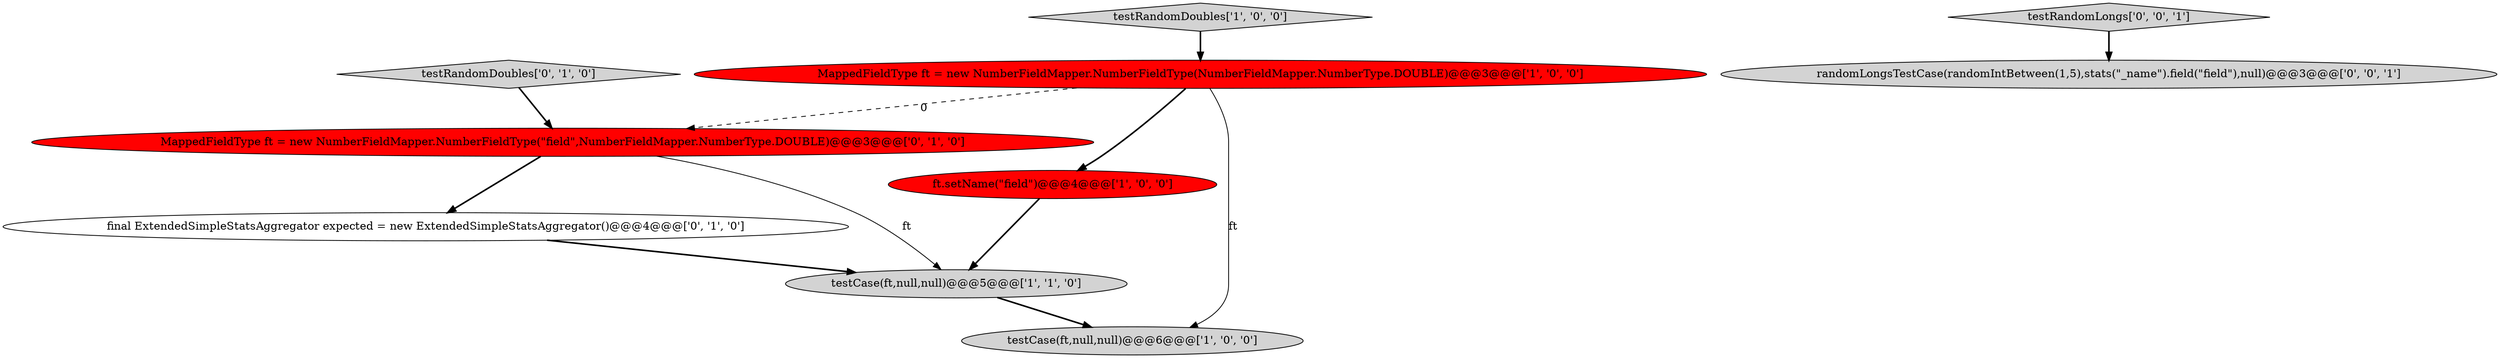 digraph {
4 [style = filled, label = "ft.setName(\"field\")@@@4@@@['1', '0', '0']", fillcolor = red, shape = ellipse image = "AAA1AAABBB1BBB"];
3 [style = filled, label = "testCase(ft,null,null)@@@6@@@['1', '0', '0']", fillcolor = lightgray, shape = ellipse image = "AAA0AAABBB1BBB"];
8 [style = filled, label = "testRandomLongs['0', '0', '1']", fillcolor = lightgray, shape = diamond image = "AAA0AAABBB3BBB"];
9 [style = filled, label = "randomLongsTestCase(randomIntBetween(1,5),stats(\"_name\").field(\"field\"),null)@@@3@@@['0', '0', '1']", fillcolor = lightgray, shape = ellipse image = "AAA0AAABBB3BBB"];
1 [style = filled, label = "testRandomDoubles['1', '0', '0']", fillcolor = lightgray, shape = diamond image = "AAA0AAABBB1BBB"];
2 [style = filled, label = "MappedFieldType ft = new NumberFieldMapper.NumberFieldType(NumberFieldMapper.NumberType.DOUBLE)@@@3@@@['1', '0', '0']", fillcolor = red, shape = ellipse image = "AAA1AAABBB1BBB"];
5 [style = filled, label = "MappedFieldType ft = new NumberFieldMapper.NumberFieldType(\"field\",NumberFieldMapper.NumberType.DOUBLE)@@@3@@@['0', '1', '0']", fillcolor = red, shape = ellipse image = "AAA1AAABBB2BBB"];
6 [style = filled, label = "testRandomDoubles['0', '1', '0']", fillcolor = lightgray, shape = diamond image = "AAA0AAABBB2BBB"];
7 [style = filled, label = "final ExtendedSimpleStatsAggregator expected = new ExtendedSimpleStatsAggregator()@@@4@@@['0', '1', '0']", fillcolor = white, shape = ellipse image = "AAA0AAABBB2BBB"];
0 [style = filled, label = "testCase(ft,null,null)@@@5@@@['1', '1', '0']", fillcolor = lightgray, shape = ellipse image = "AAA0AAABBB1BBB"];
0->3 [style = bold, label=""];
5->7 [style = bold, label=""];
6->5 [style = bold, label=""];
2->5 [style = dashed, label="0"];
1->2 [style = bold, label=""];
7->0 [style = bold, label=""];
2->3 [style = solid, label="ft"];
5->0 [style = solid, label="ft"];
2->4 [style = bold, label=""];
4->0 [style = bold, label=""];
8->9 [style = bold, label=""];
}
